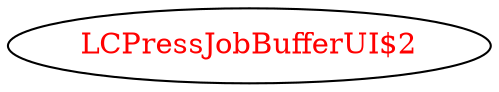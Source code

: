 digraph dependencyGraph {
 concentrate=true;
 ranksep="2.0";
 rankdir="LR"; 
 splines="ortho";
"LCPressJobBufferUI$2" [fontcolor="red"];
}